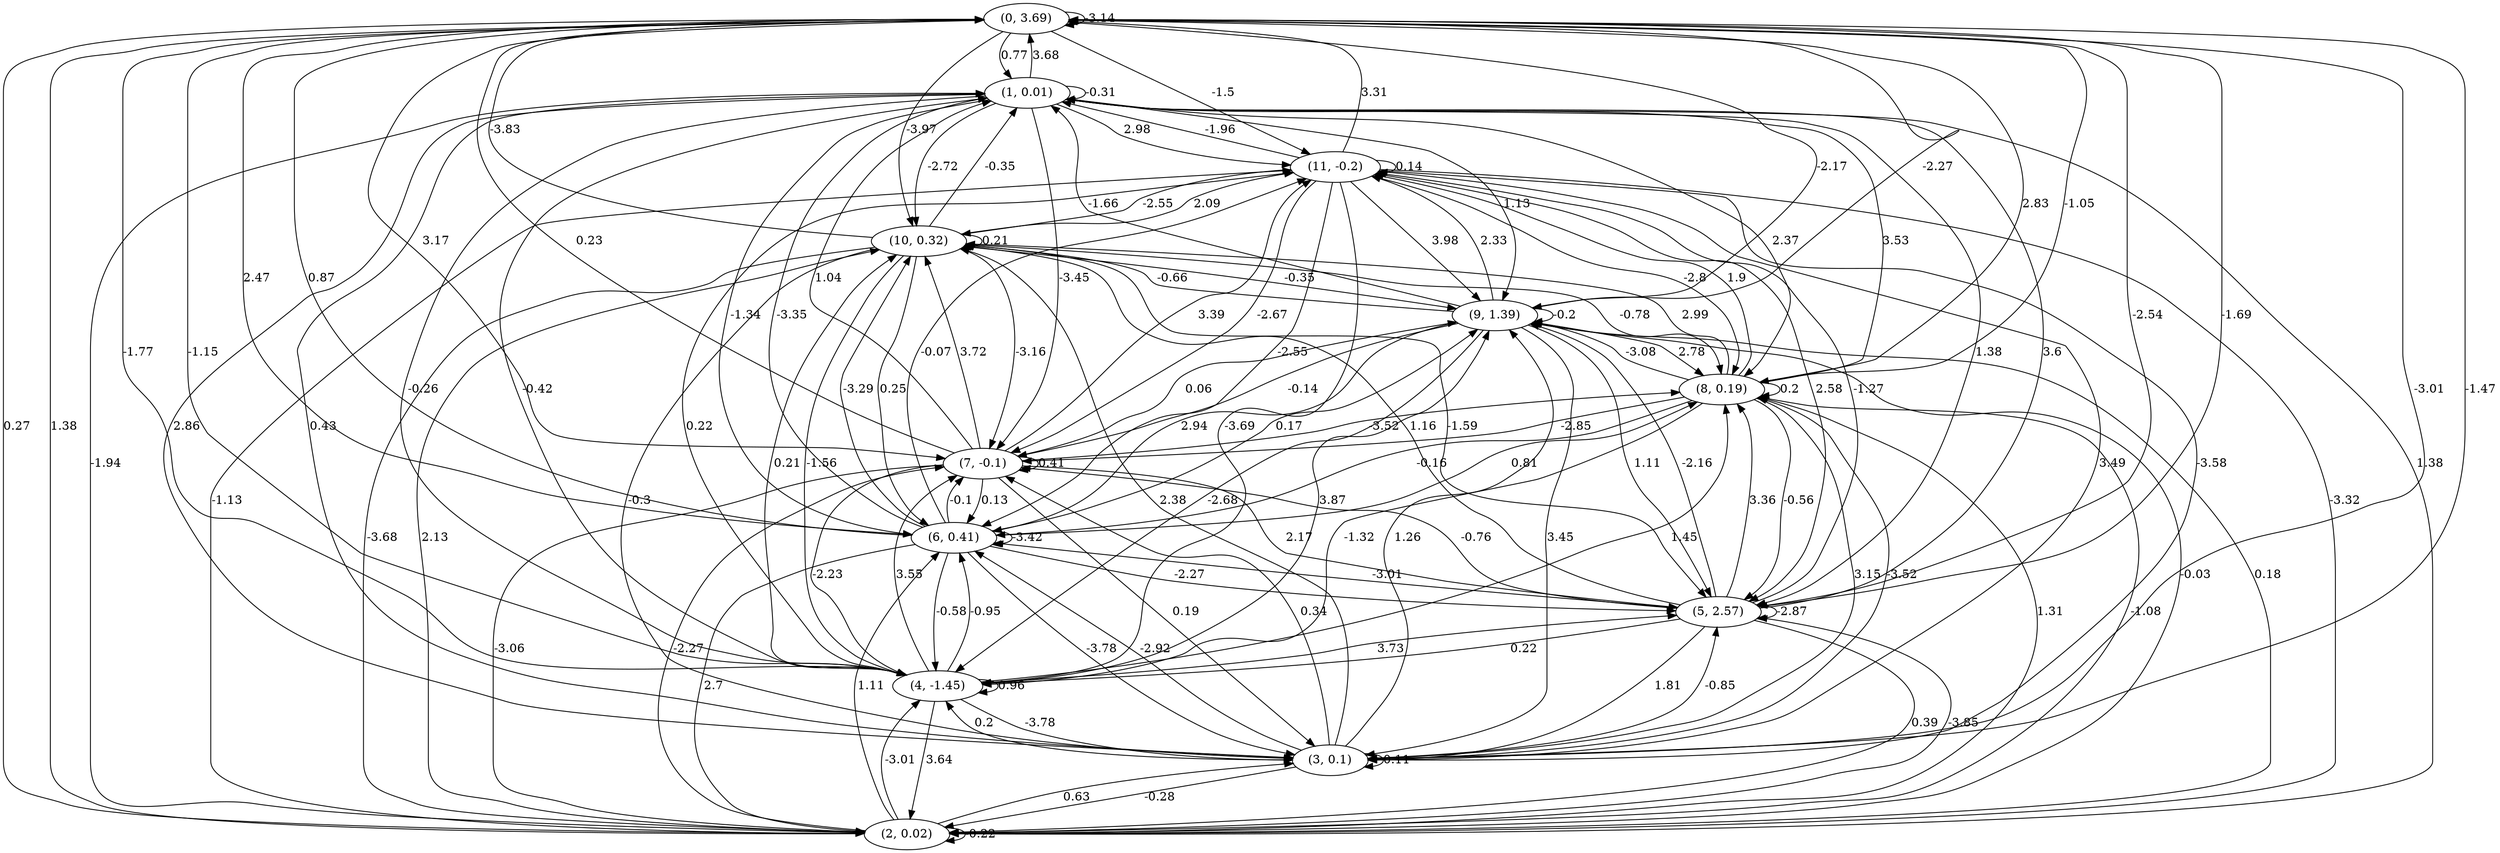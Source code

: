 digraph {
    0 [ label = "(0, 3.69)" ]
    1 [ label = "(1, 0.01)" ]
    2 [ label = "(2, 0.02)" ]
    3 [ label = "(3, 0.1)" ]
    4 [ label = "(4, -1.45)" ]
    5 [ label = "(5, 2.57)" ]
    6 [ label = "(6, 0.41)" ]
    7 [ label = "(7, -0.1)" ]
    8 [ label = "(8, 0.19)" ]
    9 [ label = "(9, 1.39)" ]
    10 [ label = "(10, 0.32)" ]
    11 [ label = "(11, -0.2)" ]
    0 -> 0 [ label = "-3.14" ]
    1 -> 1 [ label = "-0.31" ]
    2 -> 2 [ label = "-0.22" ]
    3 -> 3 [ label = "0.11" ]
    4 -> 4 [ label = "0.96" ]
    5 -> 5 [ label = "-2.87" ]
    6 -> 6 [ label = "-3.42" ]
    7 -> 7 [ label = "0.41" ]
    8 -> 8 [ label = "0.2" ]
    9 -> 9 [ label = "-0.2" ]
    10 -> 10 [ label = "0.21" ]
    11 -> 11 [ label = "0.14" ]
    1 -> 0 [ label = "3.68" ]
    2 -> 0 [ label = "1.38" ]
    3 -> 0 [ label = "-1.47" ]
    4 -> 0 [ label = "-1.15" ]
    5 -> 0 [ label = "-1.69" ]
    6 -> 0 [ label = "0.87" ]
    7 -> 0 [ label = "0.23" ]
    8 -> 0 [ label = "-1.05" ]
    9 -> 0 [ label = "-2.27" ]
    10 -> 0 [ label = "-3.83" ]
    11 -> 0 [ label = "3.31" ]
    0 -> 1 [ label = "0.77" ]
    2 -> 1 [ label = "-1.94" ]
    3 -> 1 [ label = "0.43" ]
    4 -> 1 [ label = "-0.42" ]
    5 -> 1 [ label = "3.6" ]
    6 -> 1 [ label = "-3.35" ]
    7 -> 1 [ label = "1.04" ]
    8 -> 1 [ label = "3.53" ]
    9 -> 1 [ label = "-1.66" ]
    10 -> 1 [ label = "-0.35" ]
    11 -> 1 [ label = "-1.96" ]
    0 -> 2 [ label = "0.27" ]
    1 -> 2 [ label = "1.38" ]
    3 -> 2 [ label = "-0.28" ]
    4 -> 2 [ label = "3.64" ]
    5 -> 2 [ label = "0.39" ]
    6 -> 2 [ label = "2.7" ]
    7 -> 2 [ label = "-3.06" ]
    8 -> 2 [ label = "1.31" ]
    9 -> 2 [ label = "-0.03" ]
    10 -> 2 [ label = "-3.68" ]
    11 -> 2 [ label = "-3.32" ]
    0 -> 3 [ label = "-3.01" ]
    1 -> 3 [ label = "2.86" ]
    2 -> 3 [ label = "0.63" ]
    4 -> 3 [ label = "-3.78" ]
    5 -> 3 [ label = "1.81" ]
    6 -> 3 [ label = "-3.78" ]
    7 -> 3 [ label = "0.19" ]
    8 -> 3 [ label = "3.15" ]
    9 -> 3 [ label = "3.45" ]
    10 -> 3 [ label = "-0.3" ]
    11 -> 3 [ label = "-3.58" ]
    0 -> 4 [ label = "-1.77" ]
    1 -> 4 [ label = "-0.26" ]
    2 -> 4 [ label = "-3.01" ]
    3 -> 4 [ label = "0.2" ]
    5 -> 4 [ label = "0.22" ]
    6 -> 4 [ label = "-0.58" ]
    7 -> 4 [ label = "-2.23" ]
    8 -> 4 [ label = "-1.32" ]
    9 -> 4 [ label = "-2.68" ]
    10 -> 4 [ label = "-1.56" ]
    11 -> 4 [ label = "-3.69" ]
    0 -> 5 [ label = "-2.54" ]
    1 -> 5 [ label = "1.38" ]
    2 -> 5 [ label = "-3.85" ]
    3 -> 5 [ label = "-0.85" ]
    4 -> 5 [ label = "3.73" ]
    6 -> 5 [ label = "-2.27" ]
    7 -> 5 [ label = "2.17" ]
    8 -> 5 [ label = "-0.56" ]
    9 -> 5 [ label = "1.11" ]
    10 -> 5 [ label = "-1.59" ]
    11 -> 5 [ label = "2.58" ]
    0 -> 6 [ label = "2.47" ]
    1 -> 6 [ label = "-1.34" ]
    2 -> 6 [ label = "1.11" ]
    3 -> 6 [ label = "-2.92" ]
    4 -> 6 [ label = "-0.95" ]
    5 -> 6 [ label = "-3.01" ]
    7 -> 6 [ label = "0.13" ]
    8 -> 6 [ label = "-0.16" ]
    9 -> 6 [ label = "2.94" ]
    10 -> 6 [ label = "0.25" ]
    11 -> 6 [ label = "-2.55" ]
    0 -> 7 [ label = "3.17" ]
    1 -> 7 [ label = "-3.45" ]
    2 -> 7 [ label = "-2.27" ]
    3 -> 7 [ label = "0.34" ]
    4 -> 7 [ label = "3.55" ]
    5 -> 7 [ label = "-0.76" ]
    6 -> 7 [ label = "-0.1" ]
    8 -> 7 [ label = "-2.85" ]
    9 -> 7 [ label = "-0.14" ]
    10 -> 7 [ label = "-3.16" ]
    11 -> 7 [ label = "-2.67" ]
    0 -> 8 [ label = "2.83" ]
    1 -> 8 [ label = "2.37" ]
    2 -> 8 [ label = "-1.08" ]
    3 -> 8 [ label = "-3.52" ]
    4 -> 8 [ label = "1.45" ]
    5 -> 8 [ label = "3.36" ]
    6 -> 8 [ label = "0.81" ]
    7 -> 8 [ label = "-3.52" ]
    9 -> 8 [ label = "2.78" ]
    10 -> 8 [ label = "-0.78" ]
    11 -> 8 [ label = "-2.8" ]
    0 -> 9 [ label = "-2.17" ]
    1 -> 9 [ label = "1.13" ]
    2 -> 9 [ label = "0.18" ]
    3 -> 9 [ label = "1.26" ]
    4 -> 9 [ label = "3.87" ]
    5 -> 9 [ label = "-2.16" ]
    6 -> 9 [ label = "0.17" ]
    7 -> 9 [ label = "0.06" ]
    8 -> 9 [ label = "-3.08" ]
    10 -> 9 [ label = "-0.35" ]
    11 -> 9 [ label = "3.98" ]
    0 -> 10 [ label = "-3.97" ]
    1 -> 10 [ label = "-2.72" ]
    2 -> 10 [ label = "2.13" ]
    3 -> 10 [ label = "2.38" ]
    4 -> 10 [ label = "0.21" ]
    5 -> 10 [ label = "1.16" ]
    6 -> 10 [ label = "-3.29" ]
    7 -> 10 [ label = "3.72" ]
    8 -> 10 [ label = "2.99" ]
    9 -> 10 [ label = "-0.66" ]
    11 -> 10 [ label = "-2.55" ]
    0 -> 11 [ label = "-1.5" ]
    1 -> 11 [ label = "2.98" ]
    2 -> 11 [ label = "-1.13" ]
    3 -> 11 [ label = "3.49" ]
    4 -> 11 [ label = "0.22" ]
    5 -> 11 [ label = "-1.27" ]
    6 -> 11 [ label = "-0.07" ]
    7 -> 11 [ label = "3.39" ]
    8 -> 11 [ label = "1.9" ]
    9 -> 11 [ label = "2.33" ]
    10 -> 11 [ label = "2.09" ]
}

